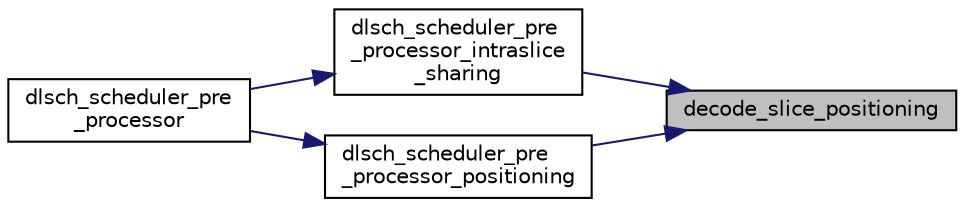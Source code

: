 digraph "decode_slice_positioning"
{
 // LATEX_PDF_SIZE
  edge [fontname="Helvetica",fontsize="10",labelfontname="Helvetica",labelfontsize="10"];
  node [fontname="Helvetica",fontsize="10",shape=record];
  rankdir="RL";
  Node1 [label="decode_slice_positioning",height=0.2,width=0.4,color="black", fillcolor="grey75", style="filled", fontcolor="black",tooltip=" "];
  Node1 -> Node2 [dir="back",color="midnightblue",fontsize="10",style="solid",fontname="Helvetica"];
  Node2 [label="dlsch_scheduler_pre\l_processor_intraslice\l_sharing",height=0.2,width=0.4,color="black", fillcolor="white", style="filled",URL="$group____mac.html#ga396eb2c6b3abeea03b592a8bbcacd62a",tooltip=" "];
  Node2 -> Node3 [dir="back",color="midnightblue",fontsize="10",style="solid",fontname="Helvetica"];
  Node3 [label="dlsch_scheduler_pre\l_processor",height=0.2,width=0.4,color="black", fillcolor="white", style="filled",URL="$group____mac.html#gabd5df338fec1a4a9267ab153e6b357fc",tooltip=" "];
  Node1 -> Node4 [dir="back",color="midnightblue",fontsize="10",style="solid",fontname="Helvetica"];
  Node4 [label="dlsch_scheduler_pre\l_processor_positioning",height=0.2,width=0.4,color="black", fillcolor="white", style="filled",URL="$group____mac.html#gab9e5177a5ba6e9f6927a1721c1ed8cb2",tooltip=" "];
  Node4 -> Node3 [dir="back",color="midnightblue",fontsize="10",style="solid",fontname="Helvetica"];
}
